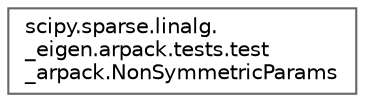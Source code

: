digraph "Graphical Class Hierarchy"
{
 // LATEX_PDF_SIZE
  bgcolor="transparent";
  edge [fontname=Helvetica,fontsize=10,labelfontname=Helvetica,labelfontsize=10];
  node [fontname=Helvetica,fontsize=10,shape=box,height=0.2,width=0.4];
  rankdir="LR";
  Node0 [id="Node000000",label="scipy.sparse.linalg.\l_eigen.arpack.tests.test\l_arpack.NonSymmetricParams",height=0.2,width=0.4,color="grey40", fillcolor="white", style="filled",URL="$db/db4/classscipy_1_1sparse_1_1linalg_1_1__eigen_1_1arpack_1_1tests_1_1test__arpack_1_1NonSymmetricParams.html",tooltip=" "];
}
